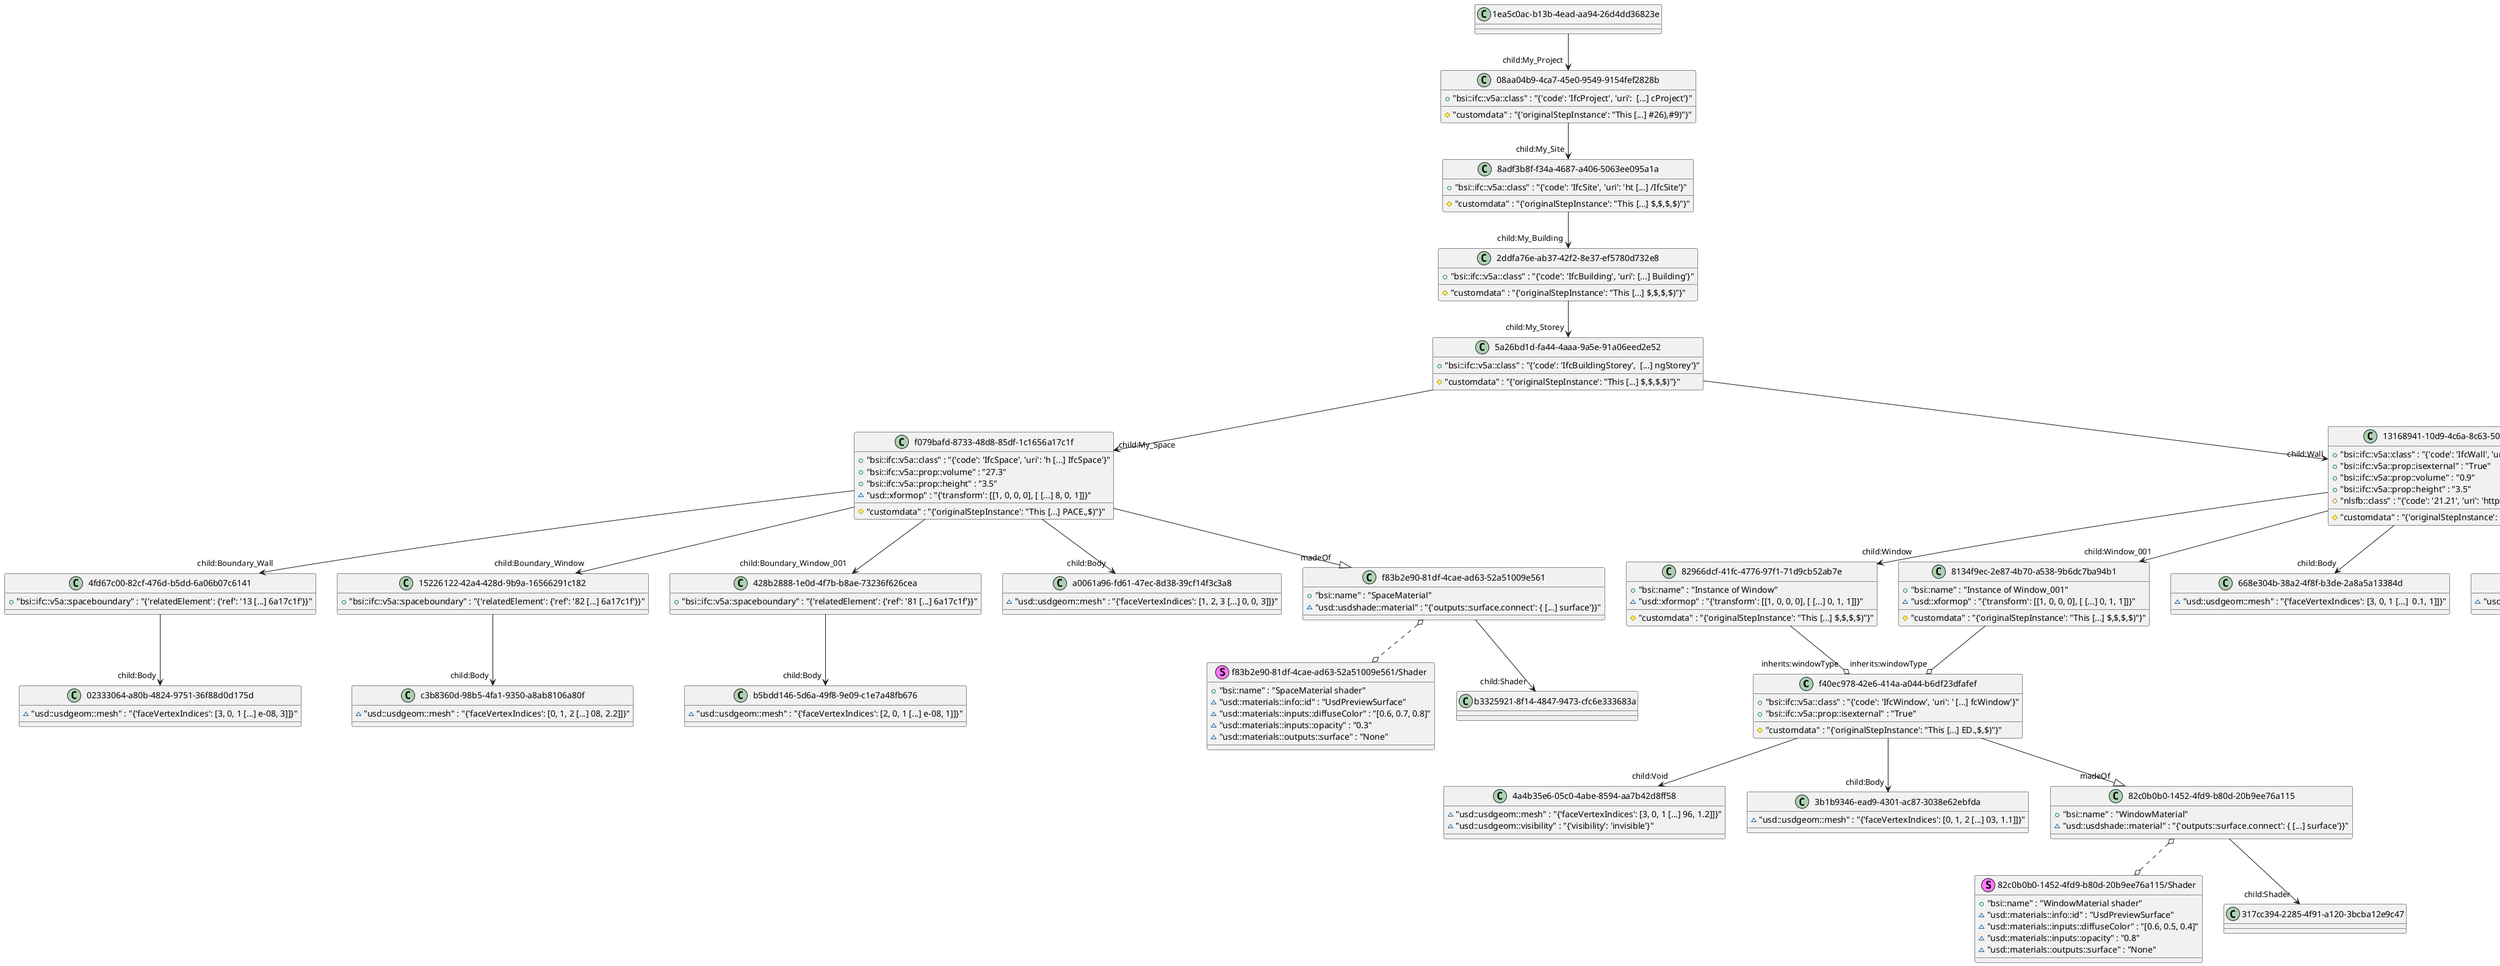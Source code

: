 @startuml
class f40ec978-42e6-414a-a044-b6df23dfafef {
  + "bsi::ifc::v5a::class" : "{'code': 'IfcWindow', 'uri': ' [...] fcWindow'}"
  + "bsi::ifc::v5a::prop::isexternal" : "True"
  # "customdata" : "{'originalStepInstance': "This [...] ED.,$,$)"}"
}

class 1ea5c0ac-b13b-4ead-aa94-26d4dd36823e {
}

class 08aa04b9-4ca7-45e0-9549-9154fef2828b {
  + "bsi::ifc::v5a::class" : "{'code': 'IfcProject', 'uri':  [...] cProject'}"
  # "customdata" : "{'originalStepInstance': "This [...] #26),#9)"}"
}

class 8adf3b8f-f34a-4687-a406-5063ee095a1a {
  + "bsi::ifc::v5a::class" : "{'code': 'IfcSite', 'uri': 'ht [...] /IfcSite'}"
  # "customdata" : "{'originalStepInstance': "This [...] $,$,$,$)"}"
}

class 2ddfa76e-ab37-42f2-8e37-ef5780d732e8 {
  + "bsi::ifc::v5a::class" : "{'code': 'IfcBuilding', 'uri': [...] Building'}"
  # "customdata" : "{'originalStepInstance': "This [...] $,$,$,$)"}"
}

class 5a26bd1d-fa44-4aaa-9a5e-91a06eed2e52 {
  + "bsi::ifc::v5a::class" : "{'code': 'IfcBuildingStorey',  [...] ngStorey'}"
  # "customdata" : "{'originalStepInstance': "This [...] $,$,$,$)"}"
}

class f079bafd-8733-48d8-85df-1c1656a17c1f {
  + "bsi::ifc::v5a::class" : "{'code': 'IfcSpace', 'uri': 'h [...] IfcSpace'}"
  + "bsi::ifc::v5a::prop::volume" : "27.3"
  + "bsi::ifc::v5a::prop::height" : "3.5"
  ~ "usd::xformop" : "{'transform': [[1, 0, 0, 0], [ [...] 8, 0, 1]]}"
  # "customdata" : "{'originalStepInstance': "This [...] PACE.,$)"}"
}

class 13168941-10d9-4c6a-8c63-505cc302312c {
  + "bsi::ifc::v5a::class" : "{'code': 'IfcWall', 'uri': 'ht [...] /IfcWall'}"
  + "bsi::ifc::v5a::prop::isexternal" : "True"
  + "bsi::ifc::v5a::prop::volume" : "0.9"
  + "bsi::ifc::v5a::prop::height" : "3.5"
  # "customdata" : "{'originalStepInstance': "This [...] 230,$,$)"}"
  # "nlsfb::class" : "{'code': '21.21', 'uri': 'http [...] ss/21.21'}"
}

class 82966dcf-41fc-4776-97f1-71d9cb52ab7e {
  + "bsi::name" : "Instance of Window"
  ~ "usd::xformop" : "{'transform': [[1, 0, 0, 0], [ [...] 0, 1, 1]]}"
  # "customdata" : "{'originalStepInstance': "This [...] $,$,$,$)"}"
}

class 8134f9ec-2e87-4b70-a538-9b6dc7ba94b1 {
  + "bsi::name" : "Instance of Window_001"
  ~ "usd::xformop" : "{'transform': [[1, 0, 0, 0], [ [...] 0, 1, 1]]}"
  # "customdata" : "{'originalStepInstance': "This [...] $,$,$,$)"}"
}

class 4fd67c00-82cf-476d-b5dd-6a06b07c6141 {
  + "bsi::ifc::v5a::spaceboundary" : "{'relatedElement': {'ref': '13 [...] 6a17c1f'}}"
}

class 15226122-42a4-428d-9b9a-16566291c182 {
  + "bsi::ifc::v5a::spaceboundary" : "{'relatedElement': {'ref': '82 [...] 6a17c1f'}}"
}

class 428b2888-1e0d-4f7b-b8ae-73236f626cea {
  + "bsi::ifc::v5a::spaceboundary" : "{'relatedElement': {'ref': '81 [...] 6a17c1f'}}"
}

stereotype "f83b2e90-81df-4cae-ad63-52a51009e561/Shader" {
  + "bsi::name" : "SpaceMaterial shader"
  ~ "usd::materials::info::id" : "UsdPreviewSurface"
  ~ "usd::materials::inputs::diffuseColor" : "[0.6, 0.7, 0.8]"
  ~ "usd::materials::inputs::opacity" : "0.3"
  ~ "usd::materials::outputs::surface" : "None"
}

stereotype "359c715f-5961-4c20-be08-9bb25ea75c24/Shader" {
  + "bsi::name" : "WallMaterial shader"
  ~ "usd::materials::info::id" : "UsdPreviewSurface"
  ~ "usd::materials::inputs::diffuseColor" : "[0.8, 0.7, 0.6]"
  ~ "usd::materials::inputs::opacity" : "1"
  ~ "usd::materials::outputs::surface" : "None"
}

stereotype "82c0b0b0-1452-4fd9-b80d-20b9ee76a115/Shader" {
  + "bsi::name" : "WindowMaterial shader"
  ~ "usd::materials::info::id" : "UsdPreviewSurface"
  ~ "usd::materials::inputs::diffuseColor" : "[0.6, 0.5, 0.4]"
  ~ "usd::materials::inputs::opacity" : "0.8"
  ~ "usd::materials::outputs::surface" : "None"
}

class 4a4b35e6-05c0-4abe-8594-aa7b42d8ff58 {
  ~ "usd::usdgeom::mesh" : "{'faceVertexIndices': [3, 0, 1 [...] 96, 1.2]]}"
  ~ "usd::usdgeom::visibility" : "{'visibility': 'invisible'}"
}

class 3b1b9346-ead9-4301-ac87-3038e62ebfda {
  ~ "usd::usdgeom::mesh" : "{'faceVertexIndices': [0, 1, 2 [...] 03, 1.1]]}"
}

class a0061a96-fd61-47ec-8d38-39cf14f3c3a8 {
  ~ "usd::usdgeom::mesh" : "{'faceVertexIndices': [1, 2, 3 [...] 0, 0, 3]]}"
}

class 668e304b-38a2-4f8f-b3de-2a8a5a13384d {
  ~ "usd::usdgeom::mesh" : "{'faceVertexIndices': [3, 0, 1 [...]  0.1, 1]]}"
}

class c3055cc8-a5b6-4a84-860e-0d6cc978dfe8 {
  ~ "usd::usdgeom::basiscurves" : "{'points': [[0, 0, 0], [10, 0, 0]]}"
}

class 97c55241-7a56-48d7-bc6e-be2fd24f86ac {
  ~ "usd::usdgeom::basiscurves" : "{'points': [[0, 0, 0], [0, 0, 3]]}"
}

class b6012d70-097a-4794-8d1f-220fa65a591a {
  ~ "usd::usdgeom::mesh" : "{'faceVertexIndices': [0, 1, 2 [...] 0, 0, 0]]}"
}

class 02333064-a80b-4824-9751-36f88d0d175d {
  ~ "usd::usdgeom::mesh" : "{'faceVertexIndices': [3, 0, 1 [...] e-08, 3]]}"
}

class c3b8360d-98b5-4fa1-9350-a8ab8106a80f {
  ~ "usd::usdgeom::mesh" : "{'faceVertexIndices': [0, 1, 2 [...] 08, 2.2]]}"
}

class b5bdd146-5d6a-49f8-9e09-c1e7a48fb676 {
  ~ "usd::usdgeom::mesh" : "{'faceVertexIndices': [2, 0, 1 [...] e-08, 1]]}"
}

class f83b2e90-81df-4cae-ad63-52a51009e561 {
  + "bsi::name" : "SpaceMaterial"
  ~ "usd::usdshade::material" : "{'outputs::surface.connect': { [...] surface'}}"
}

class 359c715f-5961-4c20-be08-9bb25ea75c24 {
  + "bsi::name" : "WallMaterial"
  ~ "usd::usdshade::material" : "{'outputs::surface.connect': { [...] surface'}}"
}

class 82c0b0b0-1452-4fd9-b80d-20b9ee76a115 {
  + "bsi::name" : "WindowMaterial"
  ~ "usd::usdshade::material" : "{'outputs::surface.connect': { [...] surface'}}"
}

"f40ec978-42e6-414a-a044-b6df23dfafef" --> "child:Void" "4a4b35e6-05c0-4abe-8594-aa7b42d8ff58"
"f40ec978-42e6-414a-a044-b6df23dfafef" --> "child:Body" "3b1b9346-ead9-4301-ac87-3038e62ebfda"
"1ea5c0ac-b13b-4ead-aa94-26d4dd36823e" --> "child:My_Project" "08aa04b9-4ca7-45e0-9549-9154fef2828b"
"08aa04b9-4ca7-45e0-9549-9154fef2828b" --> "child:My_Site" "8adf3b8f-f34a-4687-a406-5063ee095a1a"
"8adf3b8f-f34a-4687-a406-5063ee095a1a" --> "child:My_Building" "2ddfa76e-ab37-42f2-8e37-ef5780d732e8"
"2ddfa76e-ab37-42f2-8e37-ef5780d732e8" --> "child:My_Storey" "5a26bd1d-fa44-4aaa-9a5e-91a06eed2e52"
"5a26bd1d-fa44-4aaa-9a5e-91a06eed2e52" --> "child:My_Space" "f079bafd-8733-48d8-85df-1c1656a17c1f"
"5a26bd1d-fa44-4aaa-9a5e-91a06eed2e52" --> "child:Wall" "13168941-10d9-4c6a-8c63-505cc302312c"
"f079bafd-8733-48d8-85df-1c1656a17c1f" --> "child:Body" "a0061a96-fd61-47ec-8d38-39cf14f3c3a8"
"f079bafd-8733-48d8-85df-1c1656a17c1f" --> "child:Boundary_Wall" "4fd67c00-82cf-476d-b5dd-6a06b07c6141"
"f079bafd-8733-48d8-85df-1c1656a17c1f" --> "child:Boundary_Window" "15226122-42a4-428d-9b9a-16566291c182"
"f079bafd-8733-48d8-85df-1c1656a17c1f" --> "child:Boundary_Window_001" "428b2888-1e0d-4f7b-b8ae-73236f626cea"
"13168941-10d9-4c6a-8c63-505cc302312c" --> "child:Body" "668e304b-38a2-4f8f-b3de-2a8a5a13384d"
"13168941-10d9-4c6a-8c63-505cc302312c" --> "child:Axis" "c3055cc8-a5b6-4a84-860e-0d6cc978dfe8"
"13168941-10d9-4c6a-8c63-505cc302312c" --> "child:Directrix" "97c55241-7a56-48d7-bc6e-be2fd24f86ac"
"13168941-10d9-4c6a-8c63-505cc302312c" --> "child:Basis" "b6012d70-097a-4794-8d1f-220fa65a591a"
"13168941-10d9-4c6a-8c63-505cc302312c" --> "child:Window" "82966dcf-41fc-4776-97f1-71d9cb52ab7e"
"13168941-10d9-4c6a-8c63-505cc302312c" --> "child:Window_001" "8134f9ec-2e87-4b70-a538-9b6dc7ba94b1"
"82966dcf-41fc-4776-97f1-71d9cb52ab7e" --o "inherits:windowType" "f40ec978-42e6-414a-a044-b6df23dfafef"
"8134f9ec-2e87-4b70-a538-9b6dc7ba94b1" --o "inherits:windowType" "f40ec978-42e6-414a-a044-b6df23dfafef"
"4fd67c00-82cf-476d-b5dd-6a06b07c6141" --> "child:Body" "02333064-a80b-4824-9751-36f88d0d175d"
"15226122-42a4-428d-9b9a-16566291c182" --> "child:Body" "c3b8360d-98b5-4fa1-9350-a8ab8106a80f"
"428b2888-1e0d-4f7b-b8ae-73236f626cea" --> "child:Body" "b5bdd146-5d6a-49f8-9e09-c1e7a48fb676"
"f83b2e90-81df-4cae-ad63-52a51009e561" --> "child:Shader" "b3325921-8f14-4847-9473-cfc6e333683a"
"359c715f-5961-4c20-be08-9bb25ea75c24" --> "child:Shader" "7a6173bc-e2f0-4e5f-aa73-cfed0ede1ceb"
"82c0b0b0-1452-4fd9-b80d-20b9ee76a115" --> "child:Shader" "317cc394-2285-4f91-a120-3bcba12e9c47"
"f079bafd-8733-48d8-85df-1c1656a17c1f" --|> "madeOf" "f83b2e90-81df-4cae-ad63-52a51009e561"
"13168941-10d9-4c6a-8c63-505cc302312c" --|> "madeOf" "359c715f-5961-4c20-be08-9bb25ea75c24"
"f40ec978-42e6-414a-a044-b6df23dfafef" --|> "madeOf" "82c0b0b0-1452-4fd9-b80d-20b9ee76a115"
"f83b2e90-81df-4cae-ad63-52a51009e561" o..o "f83b2e90-81df-4cae-ad63-52a51009e561/Shader"
"359c715f-5961-4c20-be08-9bb25ea75c24" o..o "359c715f-5961-4c20-be08-9bb25ea75c24/Shader"
"82c0b0b0-1452-4fd9-b80d-20b9ee76a115" o..o "82c0b0b0-1452-4fd9-b80d-20b9ee76a115/Shader"
@enduml
